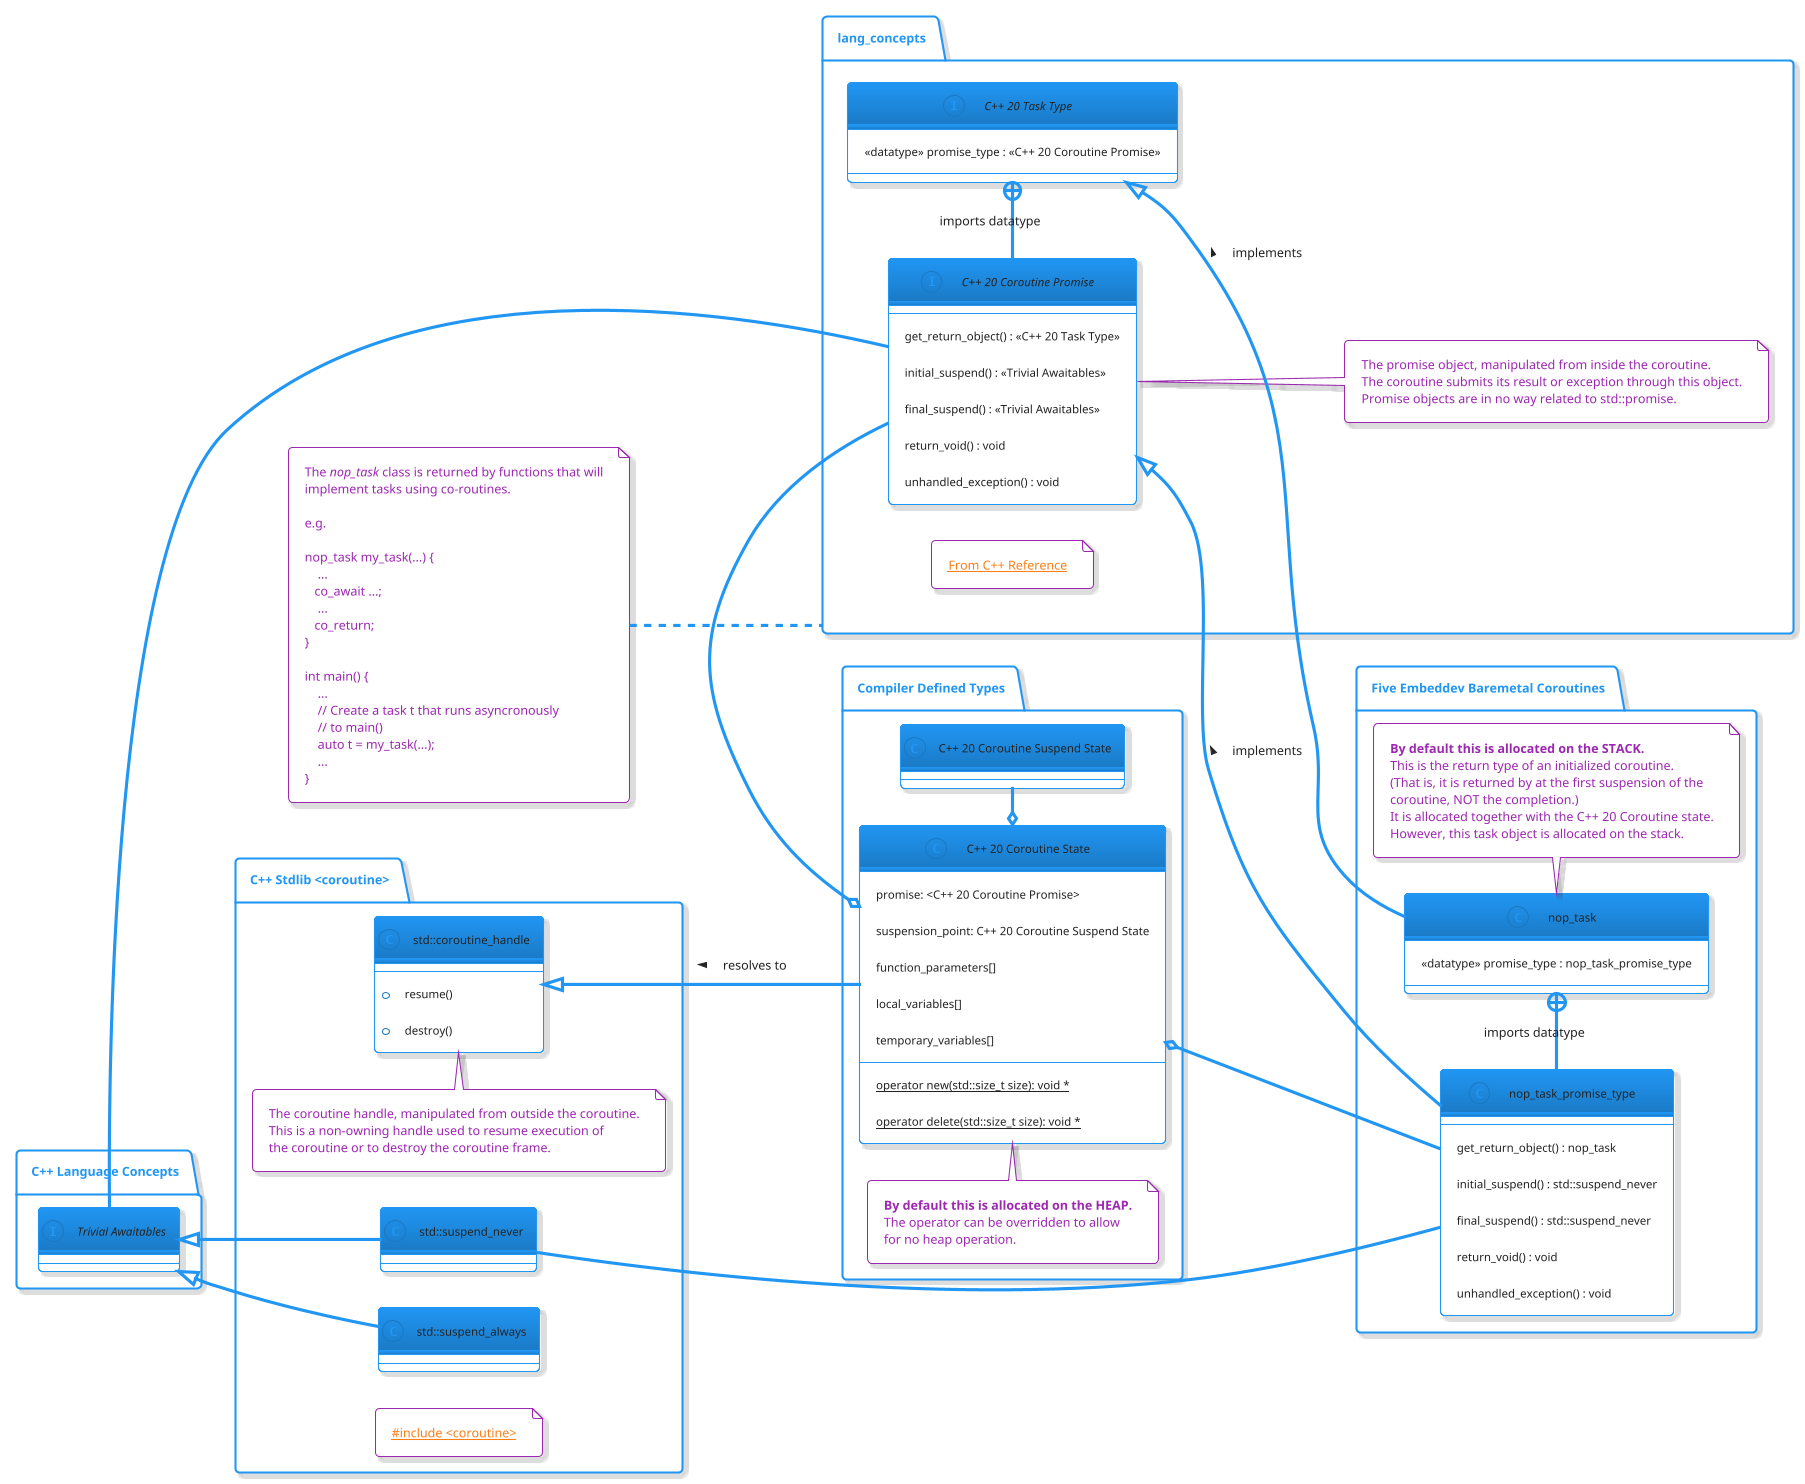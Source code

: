 @startuml
!theme materia-outline

left to right direction

package lang_concepts {}

note left of lang_concepts
The <i>nop_task</i> class is returned by functions that will
implement tasks using co-routines.

e.g.

nop_task my_task(...) {
    ...
   co_await ...;
    ...
   co_return;
}

int main() {
    ...
    // Create a task t that runs asyncronously
    // to main()
    auto t = my_task(...);
    ...
}
end note


package "C++ Language Concepts" as lang_concepts {



   note as link
   [[https://en.cppreference.com/w/cpp/language/coroutines From C++ Reference]]
   end note


   interface "C++ 20 Coroutine Promise" as cpp20_coro_promise {
       get_return_object() : <<C++ 20 Task Type>>
       initial_suspend() : <<Trivial Awaitables>>
       final_suspend() : <<Trivial Awaitables>>
       return_void() : void
       unhandled_exception() : void
   }
   note right of cpp20_coro_promise
   The promise object, manipulated from inside the coroutine.
   The coroutine submits its result or exception through this object.
   Promise objects are in no way related to std::promise.
   end note

   cpp20_coro_task +-right- cpp20_coro_promise : imports datatype

   interface "C++ 20 Task Type" as cpp20_coro_task {
       <<datatype>> promise_type : <<C++ 20 Coroutine Promise>>
   }
}


package "Compiler Defined Types" as compiler_types {
   class "C++ 20 Coroutine Suspend State" as cpp20_coro_suspend {
   }

   class "C++ 20 Coroutine State" as cpp20_coro_state {
   promise: <C++ 20 Coroutine Promise>
   suspension_point: C++ 20 Coroutine Suspend State
   function_parameters[]
   local_variables[]
   temporary_variables[]
   {static} operator new(std::size_t size): void *
   {static} operator delete(std::size_t size): void *
   }

   cpp20_coro_state o- cpp20_coro_promise
   cpp20_coro_state o- cpp20_coro_suspend

   note top of cpp20_coro_state
   <b>By default this is allocated on the HEAP.</b>
   The operator can be overridden to allow
   for no heap operation.
   end note
}


package "Five Embeddev Baremetal Coroutines" as impl {

   class nop_task {
        <<datatype>> promise_type : nop_task_promise_type
   }


   class nop_task_promise_type {
       get_return_object() : nop_task
       initial_suspend() : std::suspend_never
       final_suspend() : std::suspend_never
       return_void() : void
       unhandled_exception() : void
   }


   cpp20_coro_promise <|-down- nop_task_promise_type : implements <
   cpp20_coro_task <|-down- nop_task  : implements <

   nop_task +- nop_task_promise_type : imports datatype
   cpp20_coro_state o-- nop_task_promise_type


   note bottom of nop_task
   <b>By default this is allocated on the STACK.</b>
   This is the return type of an initialized coroutine.
   (That is, it is returned by at the first suspension of the
   coroutine, NOT the completion.)
   It is allocated together with the C++ 20 Coroutine state.
   However, this task object is allocated on the stack.
   end note

}


package "C++ Language Concepts" as concepts2 {

   interface "Trivial Awaitables" as cpp20_trivial_awaitable

}


package "C++ Stdlib <coroutine>"  as stdlib {

   note as include_link
      [[https://en.cppreference.com/w/cpp/header/coroutine #include <coroutine>]]
   end note

   class "std::coroutine_handle" as coro_handle {
       +resume()
       +destroy()
   }

   note top of coro_handle
   The coroutine handle, manipulated from outside the coroutine.
   This is a non-owning handle used to resume execution of
   the coroutine or to destroy the coroutine frame.
   end note


   class std::suspend_never
   class std::suspend_always

   std::suspend_never --- nop_task_promise_type

   cpp20_trivial_awaitable <|- std::suspend_never
   cpp20_trivial_awaitable <|- std::suspend_always

   coro_handle <|-- cpp20_coro_state : < resolves to

   cpp20_trivial_awaitable --- cpp20_coro_promise

}


@enduml
